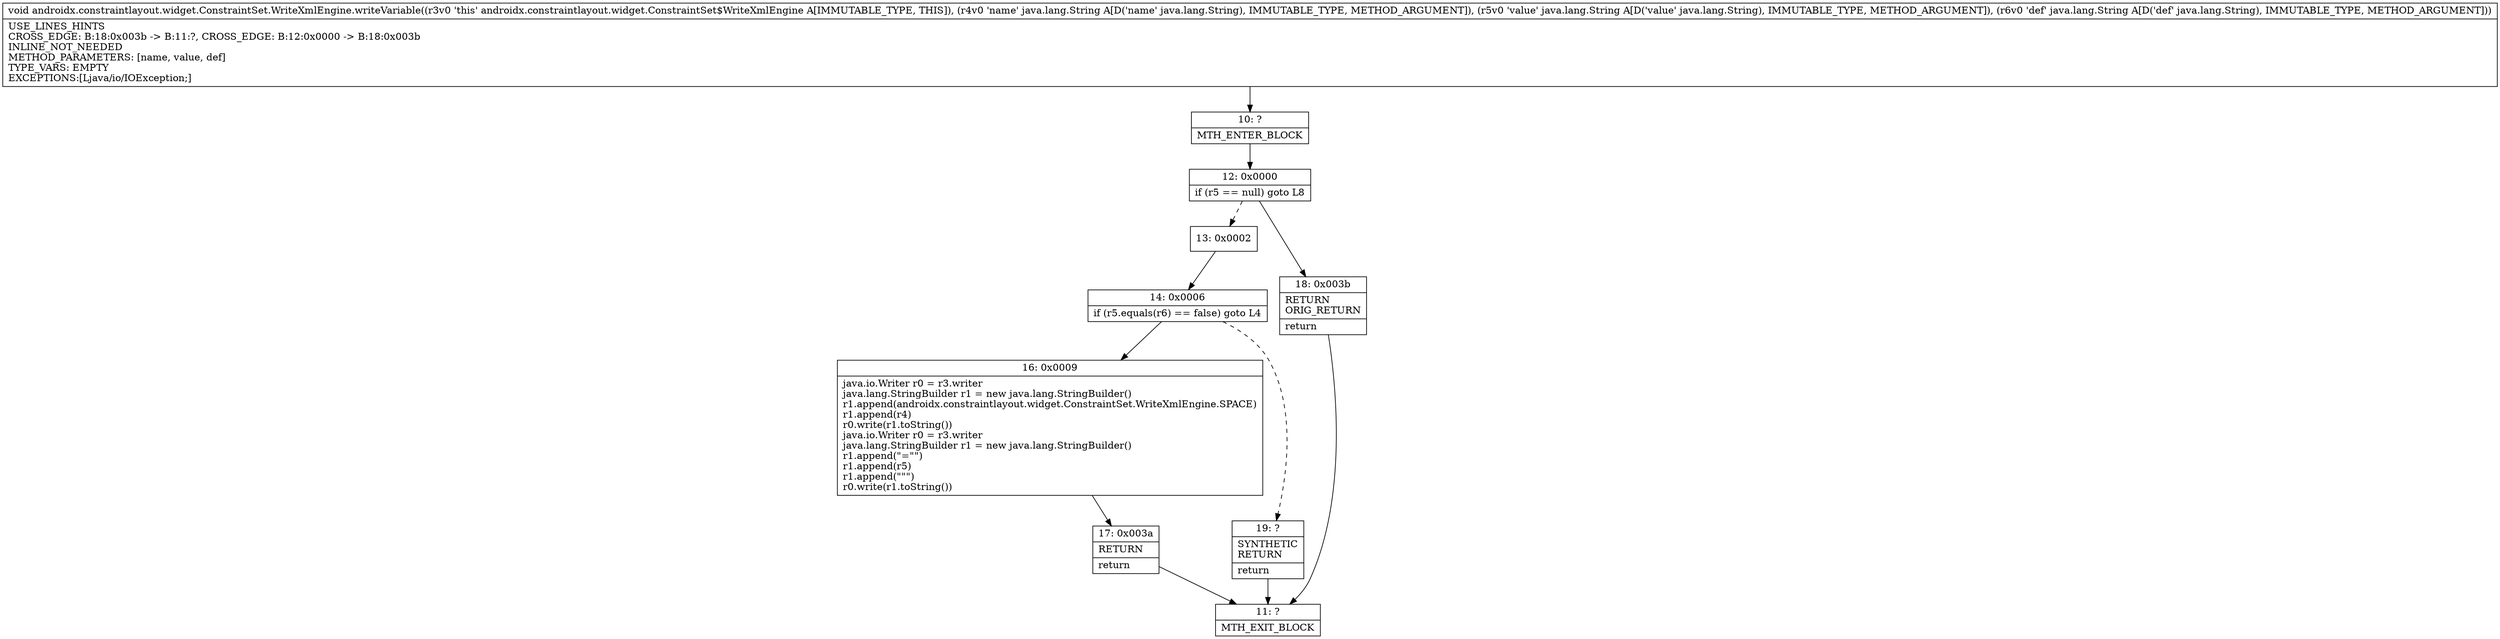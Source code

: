 digraph "CFG forandroidx.constraintlayout.widget.ConstraintSet.WriteXmlEngine.writeVariable(Ljava\/lang\/String;Ljava\/lang\/String;Ljava\/lang\/String;)V" {
Node_10 [shape=record,label="{10\:\ ?|MTH_ENTER_BLOCK\l}"];
Node_12 [shape=record,label="{12\:\ 0x0000|if (r5 == null) goto L8\l}"];
Node_13 [shape=record,label="{13\:\ 0x0002}"];
Node_14 [shape=record,label="{14\:\ 0x0006|if (r5.equals(r6) == false) goto L4\l}"];
Node_16 [shape=record,label="{16\:\ 0x0009|java.io.Writer r0 = r3.writer\ljava.lang.StringBuilder r1 = new java.lang.StringBuilder()\lr1.append(androidx.constraintlayout.widget.ConstraintSet.WriteXmlEngine.SPACE)\lr1.append(r4)\lr0.write(r1.toString())\ljava.io.Writer r0 = r3.writer\ljava.lang.StringBuilder r1 = new java.lang.StringBuilder()\lr1.append(\"=\"\")\lr1.append(r5)\lr1.append(\"\"\")\lr0.write(r1.toString())\l}"];
Node_17 [shape=record,label="{17\:\ 0x003a|RETURN\l|return\l}"];
Node_11 [shape=record,label="{11\:\ ?|MTH_EXIT_BLOCK\l}"];
Node_19 [shape=record,label="{19\:\ ?|SYNTHETIC\lRETURN\l|return\l}"];
Node_18 [shape=record,label="{18\:\ 0x003b|RETURN\lORIG_RETURN\l|return\l}"];
MethodNode[shape=record,label="{void androidx.constraintlayout.widget.ConstraintSet.WriteXmlEngine.writeVariable((r3v0 'this' androidx.constraintlayout.widget.ConstraintSet$WriteXmlEngine A[IMMUTABLE_TYPE, THIS]), (r4v0 'name' java.lang.String A[D('name' java.lang.String), IMMUTABLE_TYPE, METHOD_ARGUMENT]), (r5v0 'value' java.lang.String A[D('value' java.lang.String), IMMUTABLE_TYPE, METHOD_ARGUMENT]), (r6v0 'def' java.lang.String A[D('def' java.lang.String), IMMUTABLE_TYPE, METHOD_ARGUMENT]))  | USE_LINES_HINTS\lCROSS_EDGE: B:18:0x003b \-\> B:11:?, CROSS_EDGE: B:12:0x0000 \-\> B:18:0x003b\lINLINE_NOT_NEEDED\lMETHOD_PARAMETERS: [name, value, def]\lTYPE_VARS: EMPTY\lEXCEPTIONS:[Ljava\/io\/IOException;]\l}"];
MethodNode -> Node_10;Node_10 -> Node_12;
Node_12 -> Node_13[style=dashed];
Node_12 -> Node_18;
Node_13 -> Node_14;
Node_14 -> Node_16;
Node_14 -> Node_19[style=dashed];
Node_16 -> Node_17;
Node_17 -> Node_11;
Node_19 -> Node_11;
Node_18 -> Node_11;
}

